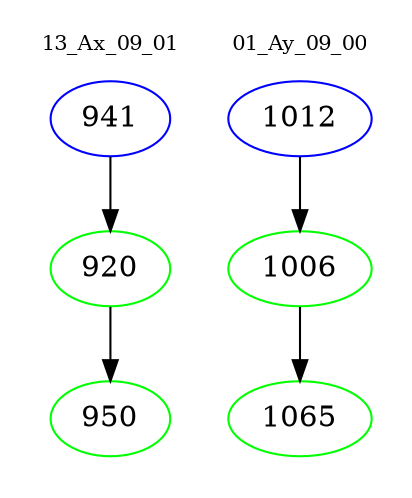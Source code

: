 digraph{
subgraph cluster_0 {
color = white
label = "13_Ax_09_01";
fontsize=10;
T0_941 [label="941", color="blue"]
T0_941 -> T0_920 [color="black"]
T0_920 [label="920", color="green"]
T0_920 -> T0_950 [color="black"]
T0_950 [label="950", color="green"]
}
subgraph cluster_1 {
color = white
label = "01_Ay_09_00";
fontsize=10;
T1_1012 [label="1012", color="blue"]
T1_1012 -> T1_1006 [color="black"]
T1_1006 [label="1006", color="green"]
T1_1006 -> T1_1065 [color="black"]
T1_1065 [label="1065", color="green"]
}
}
